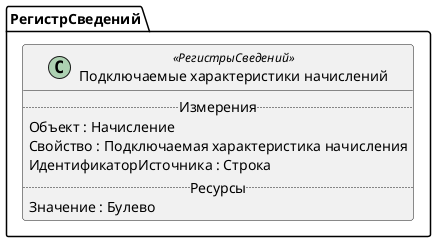 ﻿@startuml НачисленияПодключаемыеХарактеристики
'!include templates.wsd
'..\include templates.wsd
class РегистрСведений.НачисленияПодключаемыеХарактеристики as "Подключаемые характеристики начислений" <<РегистрыСведений>>
{
..Измерения..
Объект : Начисление
Свойство : Подключаемая характеристика начисления
ИдентификаторИсточника : Строка
..Ресурсы..
Значение : Булево
}
@enduml
